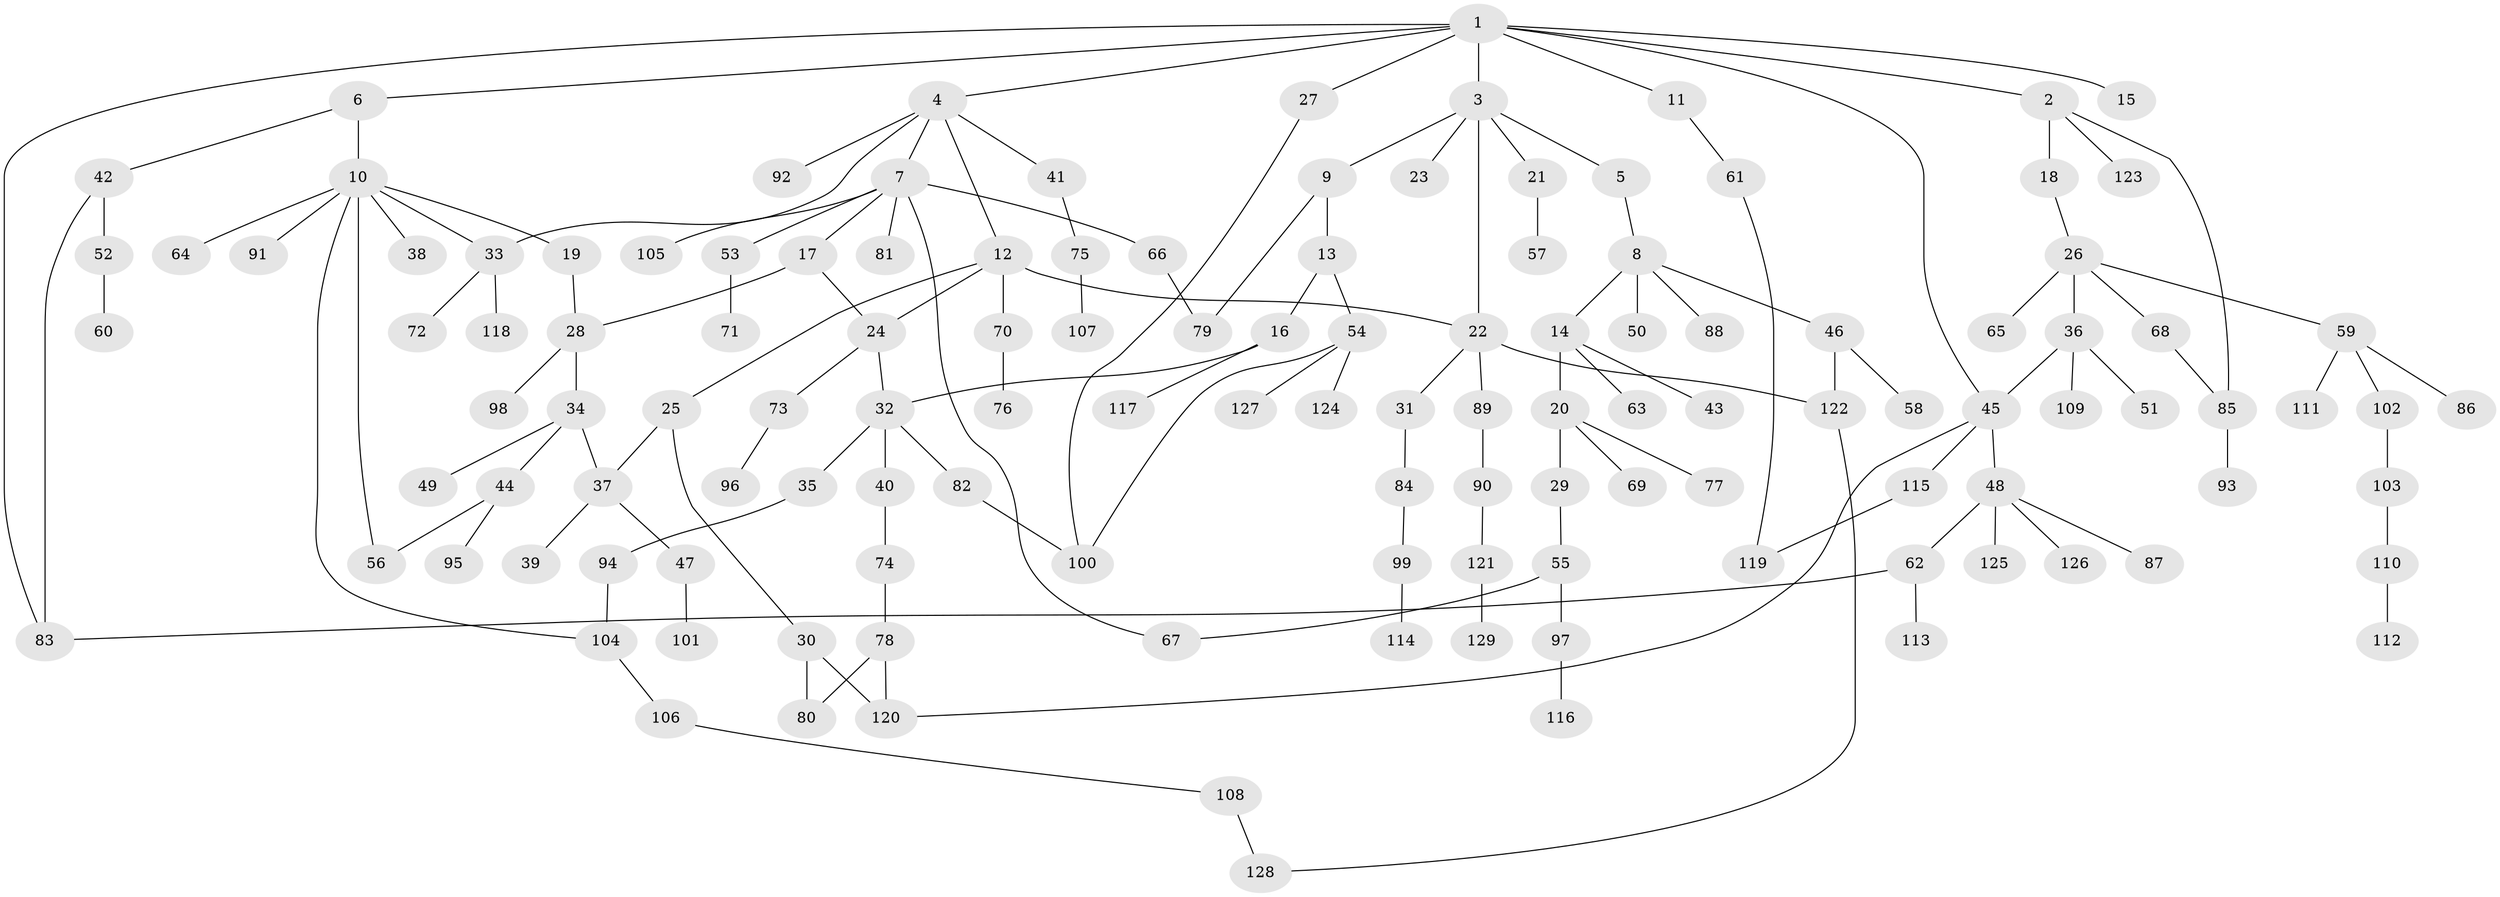 // Generated by graph-tools (version 1.1) at 2025/01/03/09/25 03:01:03]
// undirected, 129 vertices, 150 edges
graph export_dot {
graph [start="1"]
  node [color=gray90,style=filled];
  1;
  2;
  3;
  4;
  5;
  6;
  7;
  8;
  9;
  10;
  11;
  12;
  13;
  14;
  15;
  16;
  17;
  18;
  19;
  20;
  21;
  22;
  23;
  24;
  25;
  26;
  27;
  28;
  29;
  30;
  31;
  32;
  33;
  34;
  35;
  36;
  37;
  38;
  39;
  40;
  41;
  42;
  43;
  44;
  45;
  46;
  47;
  48;
  49;
  50;
  51;
  52;
  53;
  54;
  55;
  56;
  57;
  58;
  59;
  60;
  61;
  62;
  63;
  64;
  65;
  66;
  67;
  68;
  69;
  70;
  71;
  72;
  73;
  74;
  75;
  76;
  77;
  78;
  79;
  80;
  81;
  82;
  83;
  84;
  85;
  86;
  87;
  88;
  89;
  90;
  91;
  92;
  93;
  94;
  95;
  96;
  97;
  98;
  99;
  100;
  101;
  102;
  103;
  104;
  105;
  106;
  107;
  108;
  109;
  110;
  111;
  112;
  113;
  114;
  115;
  116;
  117;
  118;
  119;
  120;
  121;
  122;
  123;
  124;
  125;
  126;
  127;
  128;
  129;
  1 -- 2;
  1 -- 3;
  1 -- 4;
  1 -- 6;
  1 -- 11;
  1 -- 15;
  1 -- 27;
  1 -- 45;
  1 -- 83;
  2 -- 18;
  2 -- 85;
  2 -- 123;
  3 -- 5;
  3 -- 9;
  3 -- 21;
  3 -- 23;
  3 -- 22;
  4 -- 7;
  4 -- 12;
  4 -- 41;
  4 -- 92;
  4 -- 33;
  5 -- 8;
  6 -- 10;
  6 -- 42;
  7 -- 17;
  7 -- 53;
  7 -- 66;
  7 -- 81;
  7 -- 105;
  7 -- 67;
  8 -- 14;
  8 -- 46;
  8 -- 50;
  8 -- 88;
  9 -- 13;
  9 -- 79;
  10 -- 19;
  10 -- 33;
  10 -- 38;
  10 -- 64;
  10 -- 91;
  10 -- 56;
  10 -- 104;
  11 -- 61;
  12 -- 22;
  12 -- 25;
  12 -- 70;
  12 -- 24;
  13 -- 16;
  13 -- 54;
  14 -- 20;
  14 -- 43;
  14 -- 63;
  16 -- 32;
  16 -- 117;
  17 -- 24;
  17 -- 28;
  18 -- 26;
  19 -- 28;
  20 -- 29;
  20 -- 69;
  20 -- 77;
  21 -- 57;
  22 -- 31;
  22 -- 89;
  22 -- 122;
  24 -- 73;
  24 -- 32;
  25 -- 30;
  25 -- 37;
  26 -- 36;
  26 -- 59;
  26 -- 65;
  26 -- 68;
  27 -- 100;
  28 -- 34;
  28 -- 98;
  29 -- 55;
  30 -- 120;
  30 -- 80;
  31 -- 84;
  32 -- 35;
  32 -- 40;
  32 -- 82;
  33 -- 72;
  33 -- 118;
  34 -- 37;
  34 -- 44;
  34 -- 49;
  35 -- 94;
  36 -- 51;
  36 -- 109;
  36 -- 45;
  37 -- 39;
  37 -- 47;
  40 -- 74;
  41 -- 75;
  42 -- 52;
  42 -- 83;
  44 -- 56;
  44 -- 95;
  45 -- 48;
  45 -- 115;
  45 -- 120;
  46 -- 58;
  46 -- 122;
  47 -- 101;
  48 -- 62;
  48 -- 87;
  48 -- 125;
  48 -- 126;
  52 -- 60;
  53 -- 71;
  54 -- 124;
  54 -- 127;
  54 -- 100;
  55 -- 67;
  55 -- 97;
  59 -- 86;
  59 -- 102;
  59 -- 111;
  61 -- 119;
  62 -- 83;
  62 -- 113;
  66 -- 79;
  68 -- 85;
  70 -- 76;
  73 -- 96;
  74 -- 78;
  75 -- 107;
  78 -- 80;
  78 -- 120;
  82 -- 100;
  84 -- 99;
  85 -- 93;
  89 -- 90;
  90 -- 121;
  94 -- 104;
  97 -- 116;
  99 -- 114;
  102 -- 103;
  103 -- 110;
  104 -- 106;
  106 -- 108;
  108 -- 128;
  110 -- 112;
  115 -- 119;
  121 -- 129;
  122 -- 128;
}
